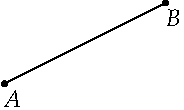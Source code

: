settings.tex="pdflatex";

texpreamble("\usepackage{amsmath}
\usepackage{amsthm,amssymb}
\usepackage{mathpazo}
\usepackage[svgnames]{xcolor}
");
import graph;

size(0,55);

pair A=(0,0);
pair B=(2,1);
pair al=I*(unit(A-B));

//dot((0,-1.1),white);

dot("$A$",A,al);
dot("$B$",B,al);
pair P(real t){return t*A+(1-t)*B;}
draw(P(0)--P(1));